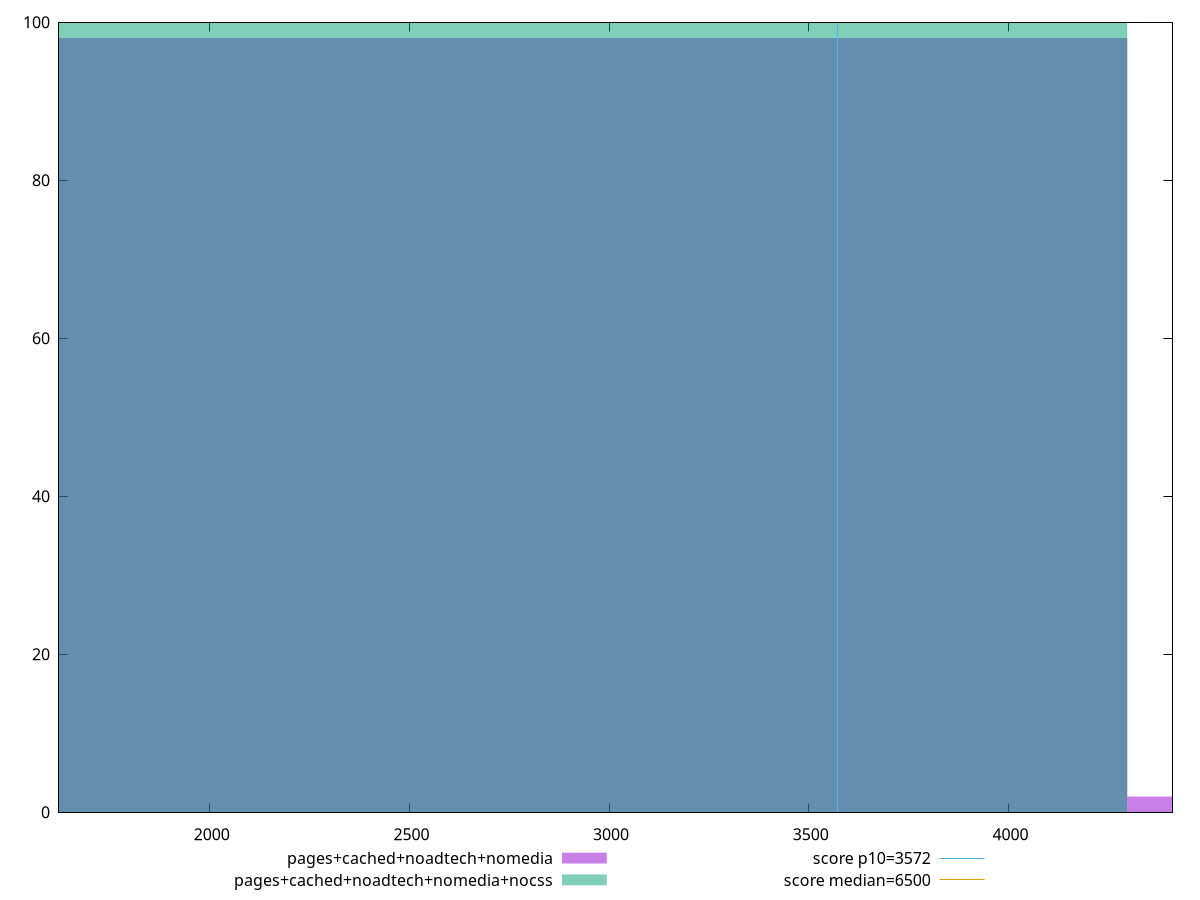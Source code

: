 reset

$pagesCachedNoadtechNomedia <<EOF
2864.956089074181 98
5729.912178148362 2
EOF

$pagesCachedNoadtechNomediaNocss <<EOF
2864.956089074181 100
EOF

set key outside below
set boxwidth 2864.956089074181
set xrange [1622.5395000000003:4410.812]
set yrange [0:100]
set trange [0:100]
set style fill transparent solid 0.5 noborder

set parametric
set terminal svg size 640, 500 enhanced background rgb 'white'
set output "report_00011_2021-02-09T10:53:21.242Z/first-cpu-idle/comparison/histogram/3_vs_4.svg"

plot $pagesCachedNoadtechNomedia title "pages+cached+noadtech+nomedia" with boxes, \
     $pagesCachedNoadtechNomediaNocss title "pages+cached+noadtech+nomedia+nocss" with boxes, \
     3572,t title "score p10=3572", \
     6500,t title "score median=6500"

reset
